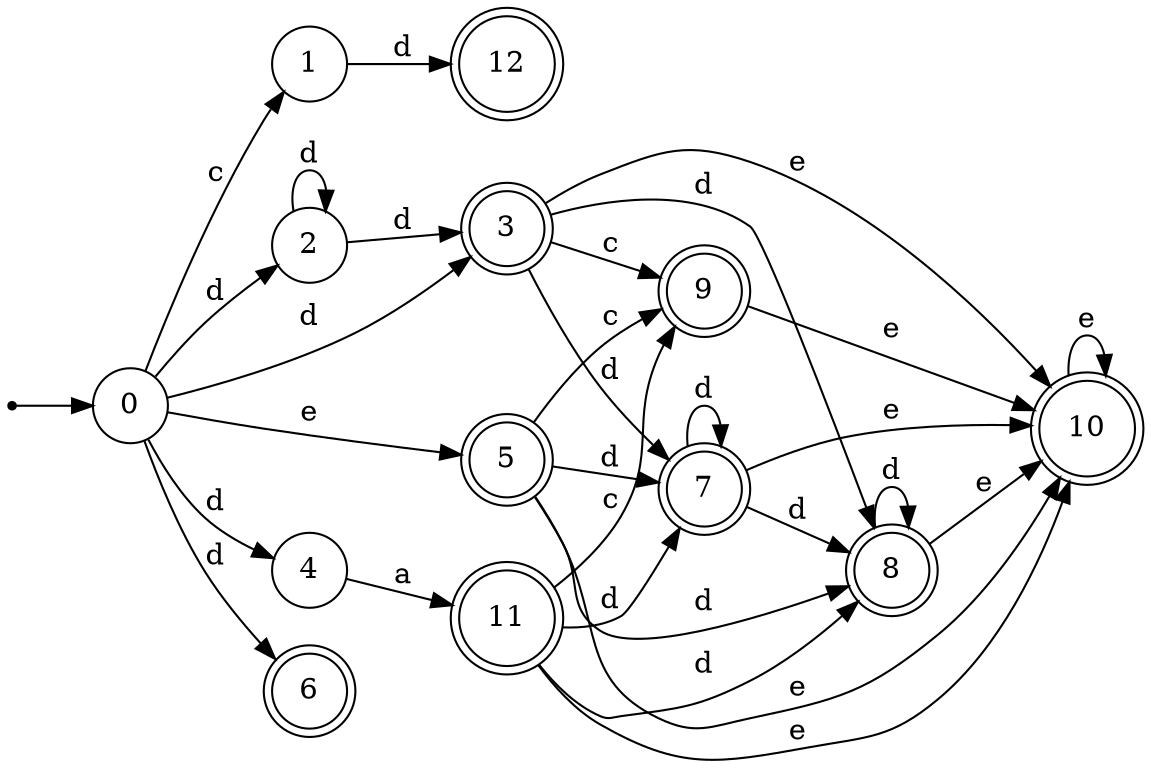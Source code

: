 digraph finite_state_machine {
rankdir=LR;
size="20,20";
node [shape = point]; "dummy0"
node [shape = circle]; "0";
"dummy0" -> "0";
node [shape = circle]; "1";
node [shape = circle]; "2";
node [shape = doublecircle]; "3";node [shape = circle]; "4";
node [shape = doublecircle]; "5";node [shape = doublecircle]; "6";node [shape = doublecircle]; "7";node [shape = doublecircle]; "8";node [shape = doublecircle]; "9";node [shape = doublecircle]; "10";node [shape = doublecircle]; "11";node [shape = doublecircle]; "12";"0" -> "1" [label = "c"];
 "0" -> "2" [label = "d"];
 "0" -> "3" [label = "d"];
 "0" -> "4" [label = "d"];
 "0" -> "6" [label = "d"];
 "0" -> "5" [label = "e"];
 "5" -> "8" [label = "d"];
 "5" -> "7" [label = "d"];
 "5" -> "9" [label = "c"];
 "5" -> "10" [label = "e"];
 "10" -> "10" [label = "e"];
 "9" -> "10" [label = "e"];
 "8" -> "8" [label = "d"];
 "8" -> "10" [label = "e"];
 "7" -> "8" [label = "d"];
 "7" -> "7" [label = "d"];
 "7" -> "10" [label = "e"];
 "4" -> "11" [label = "a"];
 "11" -> "8" [label = "d"];
 "11" -> "7" [label = "d"];
 "11" -> "9" [label = "c"];
 "11" -> "10" [label = "e"];
 "3" -> "8" [label = "d"];
 "3" -> "7" [label = "d"];
 "3" -> "9" [label = "c"];
 "3" -> "10" [label = "e"];
 "2" -> "2" [label = "d"];
 "2" -> "3" [label = "d"];
 "1" -> "12" [label = "d"];
 }
